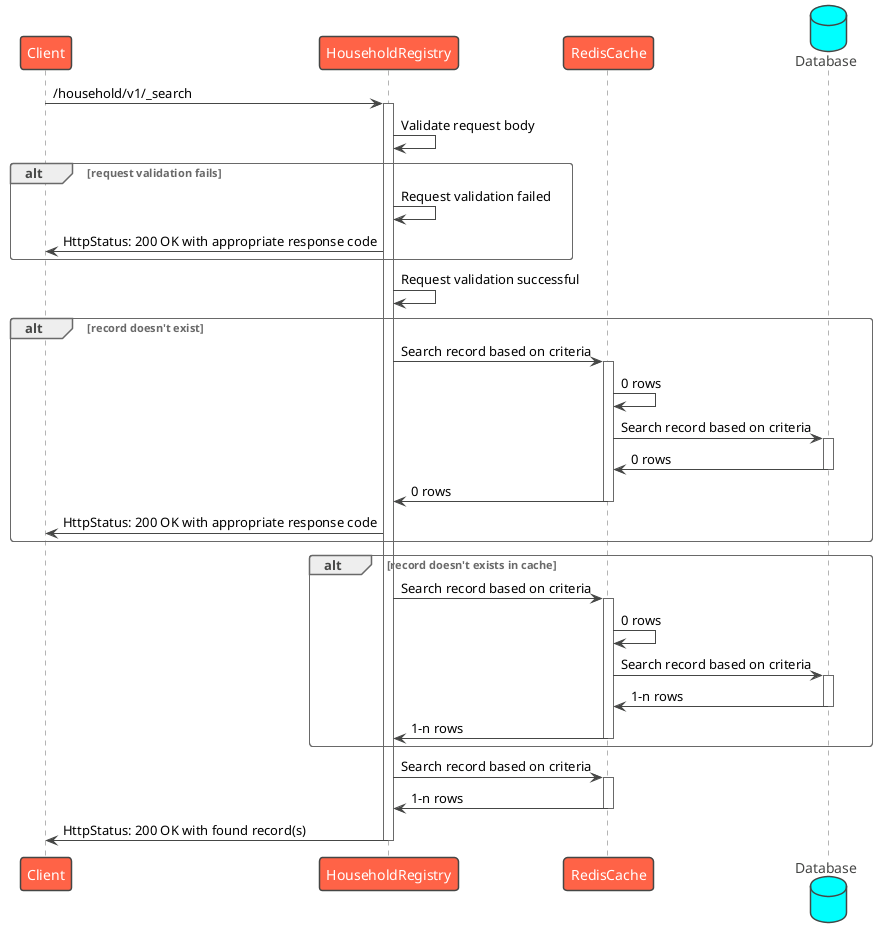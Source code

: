 @startuml Household Registry - Search
!theme vibrant
participant Client as c
participant HouseholdRegistry as hr
participant RedisCache as rc
database Database as db
c -> hr : /household/v1/_search
activate hr
hr -> hr: Validate request body
alt request validation fails
    hr -> hr: Request validation failed
    hr -> c: HttpStatus: 200 OK with appropriate response code
end
hr -> hr: Request validation successful
alt record doesn't exist
    hr -> rc: Search record based on criteria
    activate rc
    rc -> rc: 0 rows
    rc -> db: Search record based on criteria
    activate db
    db -> rc: 0 rows
    deactivate db
    rc -> hr: 0 rows
    deactivate rc
    hr -> c: HttpStatus: 200 OK with appropriate response code
end
alt record doesn't exists in cache
    hr -> rc: Search record based on criteria
    activate rc
    rc -> rc: 0 rows
    rc -> db: Search record based on criteria
    activate db
    db -> rc: 1-n rows
    deactivate db
    rc -> hr: 1-n rows
    deactivate rc
end
hr -> rc: Search record based on criteria
activate rc
rc -> hr: 1-n rows
deactivate rc
hr -> c: HttpStatus: 200 OK with found record(s)
deactivate hr
@enduml